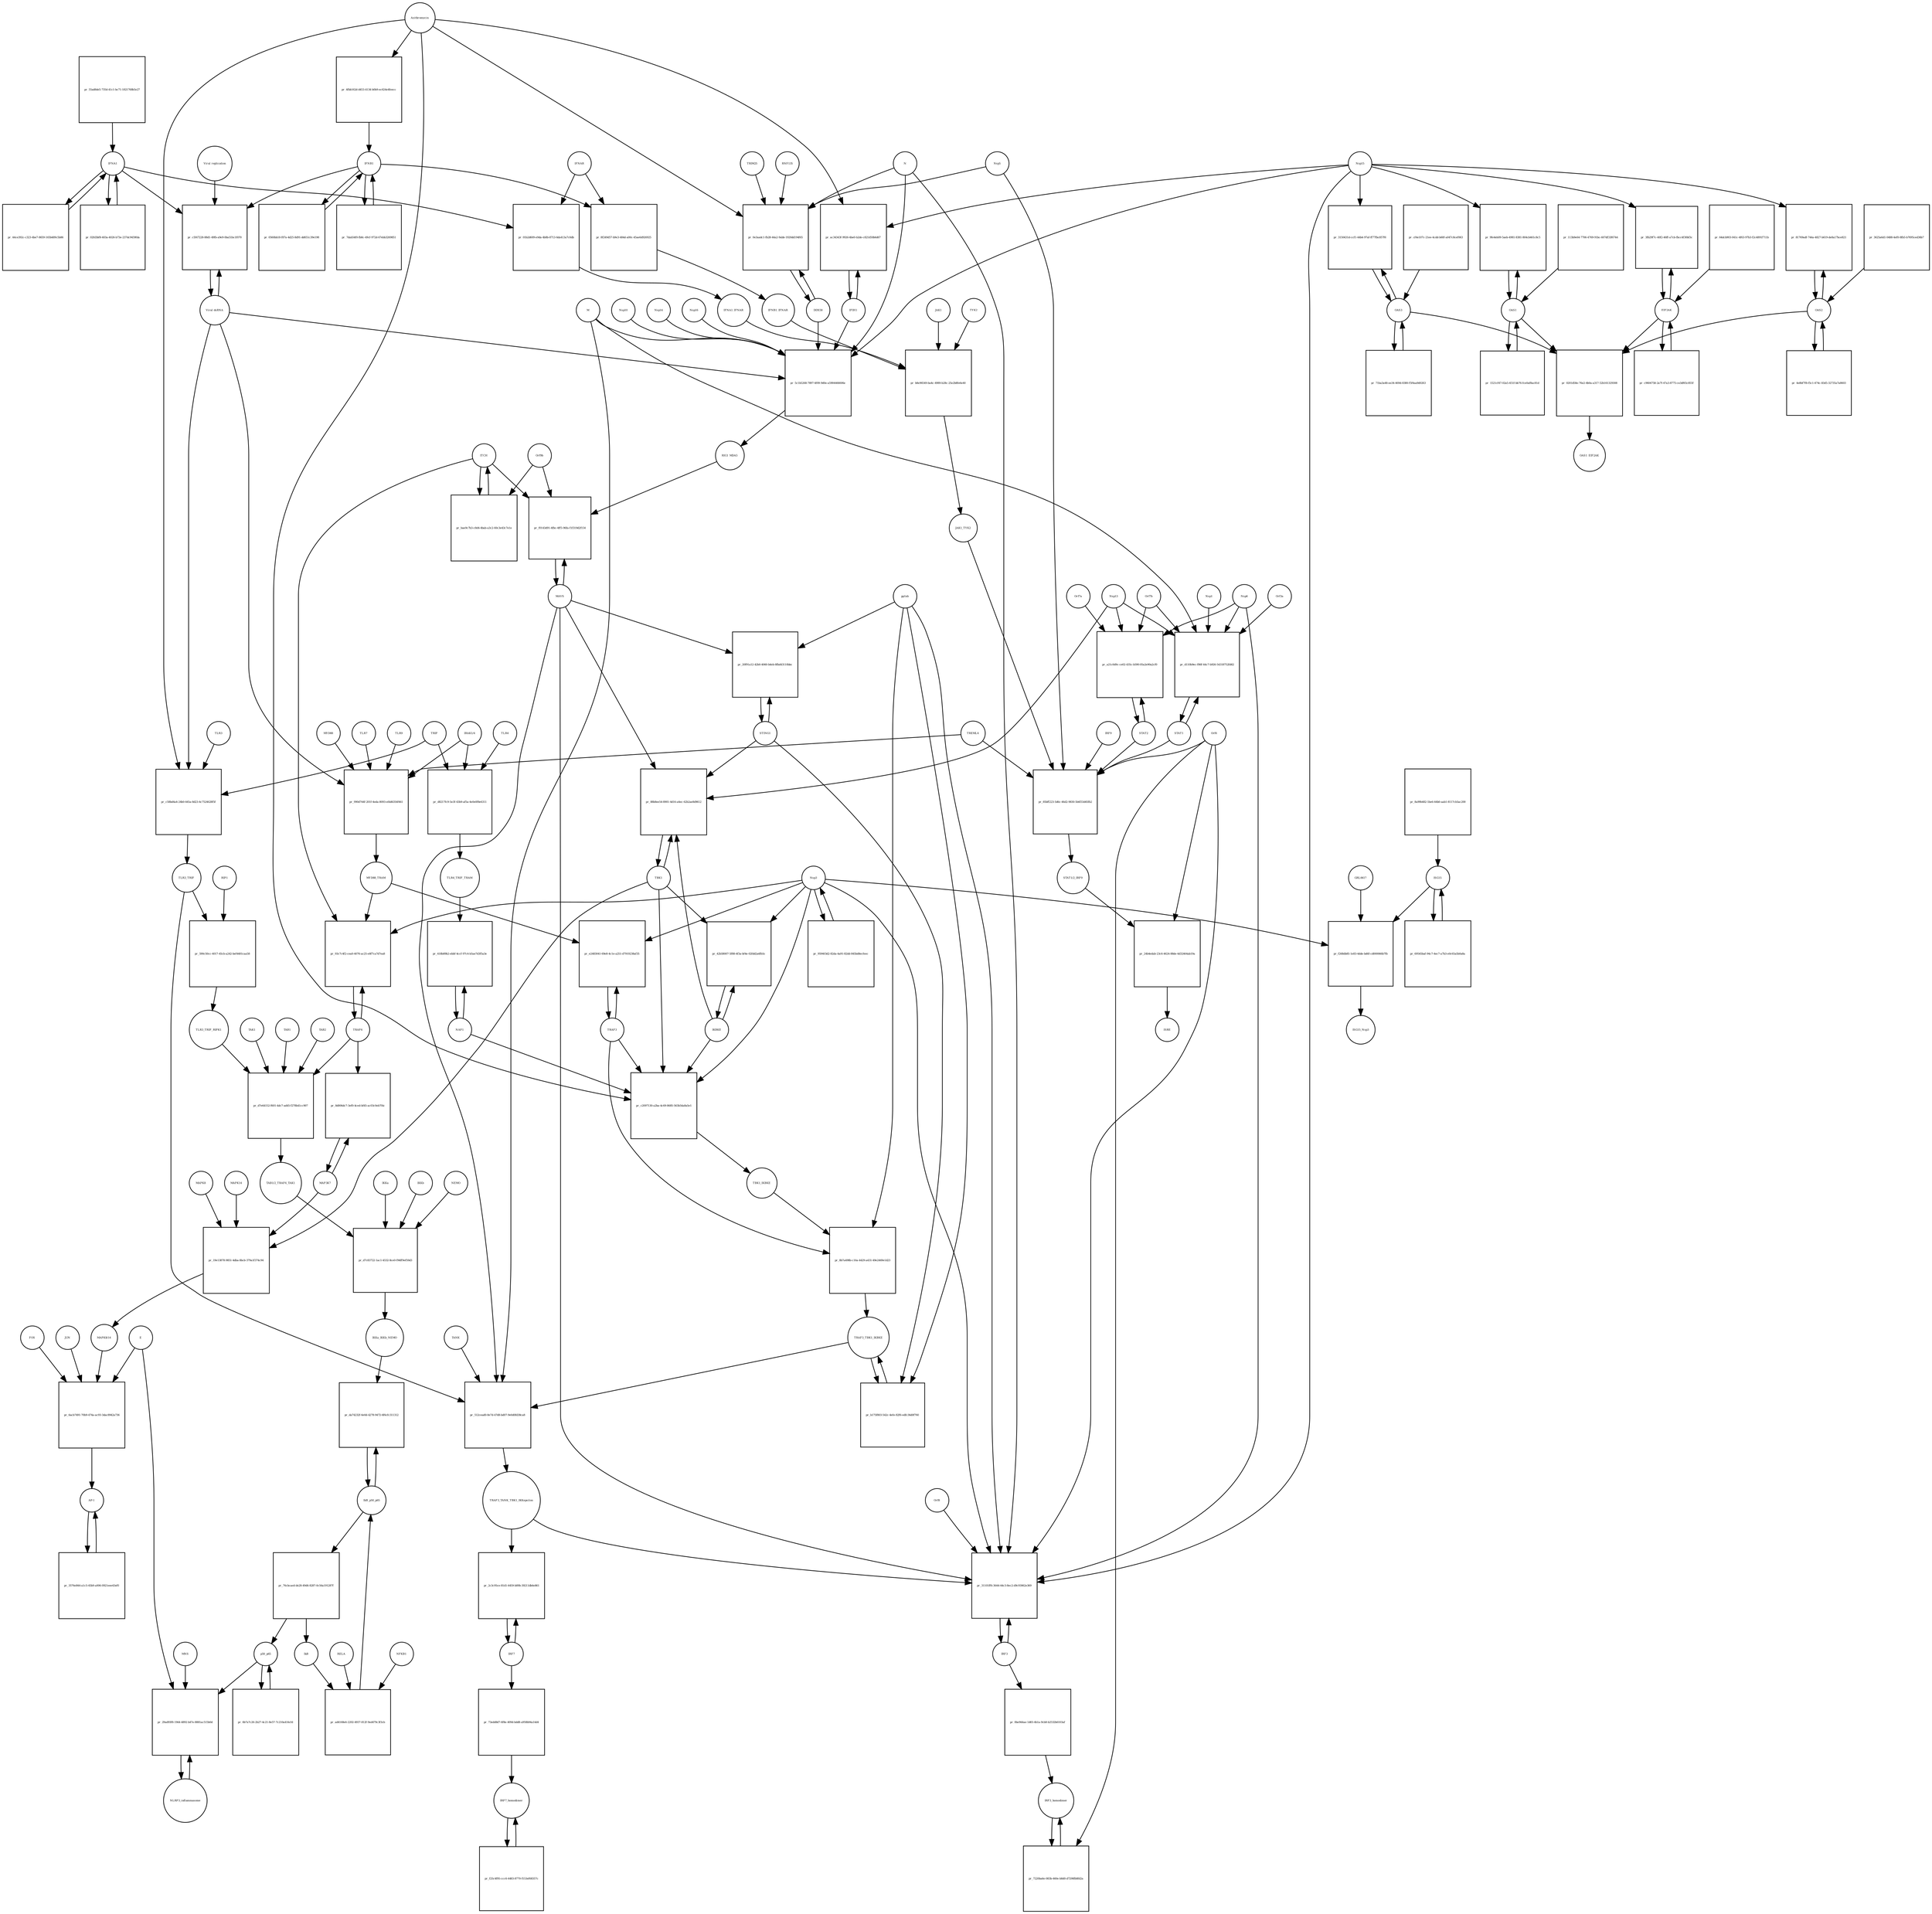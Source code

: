 strict digraph  {
IFNA1 [annotation="urn_miriam_pubmed_31226023|urn_miriam_wikipathways_WP4868", bipartite=0, cls=macromolecule, fontsize=4, label=IFNA1, shape=circle];
"pr_44ce392c-c323-4be7-8659-165b489c5b86" [annotation="", bipartite=1, cls=process, fontsize=4, label="pr_44ce392c-c323-4be7-8659-165b489c5b86", shape=square];
IFNB1 [annotation="urn_miriam_pubmed_31226023|urn_miriam_wikipathways_WP4868", bipartite=0, cls=macromolecule, fontsize=4, label=IFNB1, shape=circle];
"pr_0560bb18-f87a-4d25-8d91-dd651c39e198" [annotation="", bipartite=1, cls=process, fontsize=4, label="pr_0560bb18-f87a-4d25-8d91-dd651c39e198", shape=square];
"AP-1" [annotation="urn_miriam_pubmed_31226023|urn_miriam_wikipathways_WP4868", bipartite=0, cls=complex, fontsize=4, label="AP-1", shape=circle];
"pr_3576e844-a1c5-45b9-a006-0921eee43ef0" [annotation="", bipartite=1, cls=process, fontsize=4, label="pr_3576e844-a1c5-45b9-a006-0921eee43ef0", shape=square];
p50_p65 [annotation="", bipartite=0, cls=complex, fontsize=4, label=p50_p65, shape=circle];
"pr_6b7a7c26-2b27-4c21-8e57-7c210a416cfd" [annotation="", bipartite=1, cls=process, fontsize=4, label="pr_6b7a7c26-2b27-4c21-8e57-7c210a416cfd", shape=square];
"pr_7dab54f0-fb8c-49cf-972d-67ebb3269851" [annotation="", bipartite=1, cls=process, fontsize=4, label="pr_7dab54f0-fb8c-49cf-972d-67ebb3269851", shape=square];
"pr_02fd3bf8-403a-4026-b73e-237dc9459fda" [annotation="", bipartite=1, cls=process, fontsize=4, label="pr_02fd3bf8-403a-4026-b73e-237dc9459fda", shape=square];
OAS1 [annotation="", bipartite=0, cls=macromolecule, fontsize=4, label=OAS1, shape=circle];
"pr_1521cf47-02a5-451f-bb76-fce0af8ac81d" [annotation="", bipartite=1, cls=process, fontsize=4, label="pr_1521cf47-02a5-451f-bb76-fce0af8ac81d", shape=square];
EIF2AK [annotation="", bipartite=0, cls=macromolecule, fontsize=4, label=EIF2AK, shape=circle];
"pr_c9604758-2a7f-47a3-8775-ce3df65c855f" [annotation="", bipartite=1, cls=process, fontsize=4, label="pr_c9604758-2a7f-47a3-8775-ce3df65c855f", shape=square];
OAS2 [annotation="", bipartite=0, cls=macromolecule, fontsize=4, label=OAS2, shape=circle];
"pr_4e8bf7f8-f5c1-474c-83d5-32735a7a8603" [annotation="", bipartite=1, cls=process, fontsize=4, label="pr_4e8bf7f8-f5c1-474c-83d5-32735a7a8603", shape=square];
OAS3 [annotation="", bipartite=0, cls=macromolecule, fontsize=4, label=OAS3, shape=circle];
"pr_71ba3a48-ee34-469d-8380-f5f4aa9d0263" [annotation="", bipartite=1, cls=process, fontsize=4, label="pr_71ba3a48-ee34-469d-8380-f5f4aa9d0263", shape=square];
"pr_4fbb162d-d453-4134-b0b9-ec624e4feecc" [annotation="", bipartite=1, cls=process, fontsize=4, label="pr_4fbb162d-d453-4134-b0b9-ec624e4feecc", shape=square];
Azithromycin [annotation="urn_miriam_obo.chebi_CHEBI%3A2955", bipartite=0, cls="simple chemical", fontsize=4, label=Azithromycin, shape=circle];
"pr_55ad8de5-735d-41c1-bc71-1821768b5e27" [annotation="", bipartite=1, cls=process, fontsize=4, label="pr_55ad8de5-735d-41c1-bc71-1821768b5e27", shape=square];
"pr_113b9e64-7706-4769-91bc-607df33f6744" [annotation="", bipartite=1, cls=process, fontsize=4, label="pr_113b9e64-7706-4769-91bc-607df33f6744", shape=square];
"pr_64dcb903-041c-4f63-97b3-f2c4891f711b" [annotation="", bipartite=1, cls=process, fontsize=4, label="pr_64dcb903-041c-4f63-97b3-f2c4891f711b", shape=square];
TRAF6 [annotation="urn_miriam_pubmed_31226023|urn_miriam_wikipathways_WP4868", bipartite=0, cls=macromolecule, fontsize=4, label=TRAF6, shape=circle];
"pr_93c7c4f2-cea0-4076-ac25-e8f7ca7d7ea8" [annotation="", bipartite=1, cls=process, fontsize=4, label="pr_93c7c4f2-cea0-4076-ac25-e8f7ca7d7ea8", shape=square];
MYD88_TRAM [annotation=urn_miriam_pubmed_31226023, bipartite=0, cls=complex, fontsize=4, label=MYD88_TRAM, shape=circle];
Nsp3 [annotation="urn_miriam_pubmed_31226023|urn_miriam_wikipathways_WP4868|urn_miriam_ncbiprotein_YP_009725299", bipartite=0, cls=macromolecule, fontsize=4, label=Nsp3, shape=circle];
ITCH [annotation="", bipartite=0, cls=macromolecule, fontsize=4, label=ITCH, shape=circle];
TBK1 [annotation="urn_miriam_pubmed_31226023|urn_miriam_wikipathways_WP4868|urn_miriam_pubmed_24622840", bipartite=0, cls=macromolecule, fontsize=4, label=TBK1, shape=circle];
"pr_88b8ee54-8901-4d16-a4ec-62b2ae8d9612" [annotation="", bipartite=1, cls=process, fontsize=4, label="pr_88b8ee54-8901-4d16-a4ec-62b2ae8d9612", shape=square];
IKBKE [annotation="", bipartite=0, cls=macromolecule, fontsize=4, label=IKBKE, shape=circle];
STING1 [annotation=urn_miriam_pubmed_24622840, bipartite=0, cls=macromolecule, fontsize=4, label=STING1, shape=circle];
MAVS [annotation="", bipartite=0, cls=macromolecule, fontsize=4, label=MAVS, shape=circle];
Nsp13 [annotation="urn_miriam_uniprot_P0DTD1|urn_miriam_wikipathways_WP4868|urn_miriam_ncbiprotein_YP_009725308", bipartite=0, cls=macromolecule, fontsize=4, label=Nsp13, shape=circle];
"pr_3625a6d1-0488-4ef0-8fb5-b7695ced36b7" [annotation="", bipartite=1, cls=process, fontsize=4, label="pr_3625a6d1-0488-4ef0-8fb5-b7695ced36b7", shape=square];
"pr_cf4e107c-21ee-4cdd-b60f-a047c8cef063" [annotation="", bipartite=1, cls=process, fontsize=4, label="pr_cf4e107c-21ee-4cdd-b60f-a047c8cef063", shape=square];
TRAF3 [annotation=urn_miriam_pubmed_31226023, bipartite=0, cls=macromolecule, fontsize=4, label=TRAF3, shape=circle];
"pr_e2483041-69e8-4c1e-a251-d7919238af35" [annotation="", bipartite=1, cls=process, fontsize=4, label="pr_e2483041-69e8-4c1e-a251-d7919238af35", shape=square];
MAP3K7 [annotation="", bipartite=0, cls=macromolecule, fontsize=4, label=MAP3K7, shape=circle];
"pr_8d006dc7-3ef0-4ced-bf45-ac03c0eb7f4c" [annotation="", bipartite=1, cls=process, fontsize=4, label="pr_8d006dc7-3ef0-4ced-bf45-ac03c0eb7f4c", shape=square];
"pr_42b58007-5f88-4f3a-bf4e-02fdd2a6fb5c" [annotation="", bipartite=1, cls=process, fontsize=4, label="pr_42b58007-5f88-4f3a-bf4e-02fdd2a6fb5c", shape=square];
IRF3 [annotation="", bipartite=0, cls=macromolecule, fontsize=4, label=IRF3, shape=circle];
"pr_31101ff6-3644-44c3-8ec2-d9c93062e369" [annotation="", bipartite=1, cls=process, fontsize=4, label="pr_31101ff6-3644-44c3-8ec2-d9c93062e369", shape=square];
N [annotation="urn_miriam_pubmed_31226023|urn_miriam_ncbiprotein_BCD58761|urn_miriam_ncbiprotein_YP_009724397.2", bipartite=0, cls=macromolecule, fontsize=4, label=N, shape=circle];
Orf8 [annotation="urn_miriam_ncbiprotein_YP_009724396.1", bipartite=0, cls=complex, fontsize=4, label=Orf8, shape=circle];
Orf6 [annotation="urn_miriam_pubmed_31226023|urn_miriam_ncbiprotein_YP_009724394.1", bipartite=0, cls=macromolecule, fontsize=4, label=Orf6, shape=circle];
pp1ab [annotation="urn_miriam_ncbiprotein_YP_009724389|urn_miriam_pubmed_24622840", bipartite=0, cls=macromolecule, fontsize=4, label=pp1ab, shape=circle];
TRAF3_TANK_TBK1_IKKepsilon [annotation="", bipartite=0, cls=complex, fontsize=4, label=TRAF3_TANK_TBK1_IKKepsilon, shape=circle];
Nsp6 [annotation="urn_miriam_ncbiprotein_YP_009742613.1|urn_miriam_pubmed_32979938|urn_miriam_taxonomy_2697049", bipartite=0, cls=macromolecule, fontsize=4, label=Nsp6, shape=circle];
Nsp15 [annotation="urn_miriam_pubmed_31226023|urn_miriam_ncbiprotein_YP_009725310", bipartite=0, cls=macromolecule, fontsize=4, label=Nsp15, shape=circle];
"pr_f0143d91-4fbc-4ff5-96fa-f1f319d2f154" [annotation="", bipartite=1, cls=process, fontsize=4, label="pr_f0143d91-4fbc-4ff5-96fa-f1f319d2f154", shape=square];
RIG1_MDA5 [annotation="urn_miriam_pubmed_31226023|urn_miriam_pubmed_19052324", bipartite=0, cls=complex, fontsize=4, label=RIG1_MDA5, shape=circle];
Orf9b [annotation="urn_miriam_pubmed_31226023|urn_miriam_ncbiprotein_ABI96969|urn_miriam_uniprot_P0DTD2", bipartite=0, cls=macromolecule, fontsize=4, label=Orf9b, shape=circle];
"pr_3150431d-ccf1-44b4-97af-ff77fbc857f6" [annotation="", bipartite=1, cls=process, fontsize=4, label="pr_3150431d-ccf1-44b4-97af-ff77fbc857f6", shape=square];
"pr_81769adf-744a-4827-b619-de8a17bce821" [annotation="", bipartite=1, cls=process, fontsize=4, label="pr_81769adf-744a-4827-b619-de8a17bce821", shape=square];
"pr_9fe4eb09-5aeb-4981-8381-804cb461c8c5" [annotation="", bipartite=1, cls=process, fontsize=4, label="pr_9fe4eb09-5aeb-4981-8381-804cb461c8c5", shape=square];
"pr_3fb29f7c-40f2-46ff-a7cb-fbcc4f30bf3c" [annotation="", bipartite=1, cls=process, fontsize=4, label="pr_3fb29f7c-40f2-46ff-a7cb-fbcc4f30bf3c", shape=square];
"Viral dsRNA" [annotation="urn_miriam_pubmed_31226023|urn_miriam_pubmed_19052324|urn_miriam_taxonomy_694009", bipartite=0, cls="nucleic acid feature", fontsize=4, label="Viral dsRNA", shape=circle];
"pr_c5f47228-88d1-49fb-a9e9-0ba51bc1f070" [annotation="", bipartite=1, cls=process, fontsize=4, label="pr_c5f47228-88d1-49fb-a9e9-0ba51bc1f070", shape=square];
"Viral replication" [annotation="urn_miriam_pubmed_31226023|urn_miriam_pubmed_19052324|urn_miriam_mesh_D014779", bipartite=0, cls=phenotype, fontsize=4, label="Viral replication", shape=circle];
"pr_959403d2-82da-4a91-82dd-845bd8ecfeec" [annotation="", bipartite=1, cls=process, fontsize=4, label="pr_959403d2-82da-4a91-82dd-845bd8ecfeec", shape=square];
"pr_20f91a12-42b0-4060-b4eb-8fbd43110bbc" [annotation="", bipartite=1, cls=process, fontsize=4, label="pr_20f91a12-42b0-4060-b4eb-8fbd43110bbc", shape=square];
TRAF3_TBK1_IKBKE [annotation=urn_miriam_pubmed_24622840, bipartite=0, cls=complex, fontsize=4, label=TRAF3_TBK1_IKBKE, shape=circle];
"pr_b175f803-542c-4efe-82f6-edfc36d0f760" [annotation="", bipartite=1, cls=process, fontsize=4, label="pr_b175f803-542c-4efe-82f6-edfc36d0f760", shape=square];
IFIH1 [annotation="", bipartite=0, cls=macromolecule, fontsize=4, label=IFIH1, shape=circle];
"pr_ac34343f-9926-4be0-b2de-c821d50b6d67" [annotation="", bipartite=1, cls=process, fontsize=4, label="pr_ac34343f-9926-4be0-b2de-c821d50b6d67", shape=square];
DDX58 [annotation="urn_miriam_pubmed_31226023|urn_miriam_pubmed_19052324", bipartite=0, cls=macromolecule, fontsize=4, label=DDX58, shape=circle];
"pr_0e3aadc1-fb28-44a2-9abb-1920dd194f65" [annotation="", bipartite=1, cls=process, fontsize=4, label="pr_0e3aadc1-fb28-44a2-9abb-1920dd194f65", shape=square];
TRIM25 [annotation="", bipartite=0, cls=macromolecule, fontsize=4, label=TRIM25, shape=circle];
RNF135 [annotation="", bipartite=0, cls=macromolecule, fontsize=4, label=RNF135, shape=circle];
Nsp5 [annotation=urn_miriam_ncbiprotein_YP_009725301, bipartite=0, cls=macromolecule, fontsize=4, label=Nsp5, shape=circle];
"pr_bae9c7b3-c8d4-4bab-a3c2-60c3e43c7e1e" [annotation="", bipartite=1, cls=process, fontsize=4, label="pr_bae9c7b3-c8d4-4bab-a3c2-60c3e43c7e1e", shape=square];
"pr_512cead0-8e7d-47d8-bd07-9e0d0fd38ca8" [annotation="", bipartite=1, cls=process, fontsize=4, label="pr_512cead0-8e7d-47d8-bd07-9e0d0fd38ca8", shape=square];
TLR3_TRIF [annotation="", bipartite=0, cls=complex, fontsize=4, label=TLR3_TRIF, shape=circle];
M [annotation="urn_miriam_pubmed_31226023|urn_miriam_ncbiprotein_YP_009724393.1", bipartite=0, cls=macromolecule, fontsize=4, label=M, shape=circle];
TANK [annotation="", bipartite=0, cls=macromolecule, fontsize=4, label=TANK, shape=circle];
IRF7 [annotation="", bipartite=0, cls=macromolecule, fontsize=4, label=IRF7, shape=circle];
"pr_2c3c95ce-81d1-4459-b89b-39211db6e861" [annotation="", bipartite=1, cls=process, fontsize=4, label="pr_2c3c95ce-81d1-4459-b89b-39211db6e861", shape=square];
NLRP3_inflammasome [annotation="", bipartite=0, cls=complex, fontsize=4, label=NLRP3_inflammasome, shape=circle];
"pr_29ad93f8-1944-4892-b47e-8881ac515b0d" [annotation="", bipartite=1, cls=process, fontsize=4, label="pr_29ad93f8-1944-4892-b47e-8881ac515b0d", shape=square];
E [annotation="urn_miriam_pubmed_31226023|urn_miriam_ncbiprotein_BCD58755", bipartite=0, cls=macromolecule, fontsize=4, label=E, shape=circle];
MNS [annotation="", bipartite=0, cls="simple chemical", fontsize=4, label=MNS, shape=circle];
STAT1 [annotation="", bipartite=0, cls=macromolecule, fontsize=4, label=STAT1, shape=circle];
"pr_85bff223-5d6c-46d2-9830-5b6f33d45fb2" [annotation="", bipartite=1, cls=process, fontsize=4, label="pr_85bff223-5d6c-46d2-9830-5b6f33d45fb2", shape=square];
"STAT1/2_IRF9" [annotation="urn_miriam_pubmed_31226023|urn_miriam_wikipathways_WP4868", bipartite=0, cls=complex, fontsize=4, label="STAT1/2_IRF9", shape=circle];
TREML4 [annotation=urn_miriam_wikipathways_WP4868, bipartite=0, cls=macromolecule, fontsize=4, label=TREML4, shape=circle];
JAK1_TYK2 [annotation="urn_miriam_pubmed_31226023|urn_miriam_wikipathways_WP4868", bipartite=0, cls=complex, fontsize=4, label=JAK1_TYK2, shape=circle];
IRF9 [annotation="urn_miriam_pubmed_31226023|urn_miriam_wikipathways_WP4868", bipartite=0, cls=macromolecule, fontsize=4, label=IRF9, shape=circle];
STAT2 [annotation="", bipartite=0, cls=macromolecule, fontsize=4, label=STAT2, shape=circle];
"pr_0201d58e-76e2-4b0a-a317-52b161329308" [annotation="", bipartite=1, cls=process, fontsize=4, label="pr_0201d58e-76e2-4b0a-a317-52b161329308", shape=square];
OAS1_EIF2AK [annotation="", bipartite=0, cls=complex, fontsize=4, label=OAS1_EIF2AK, shape=circle];
JAK1 [annotation="urn_miriam_pubmed_31226023|urn_miriam_wikipathways_WP4868", bipartite=0, cls=macromolecule, fontsize=4, label=JAK1, shape=circle];
"pr_b8e96549-ba4c-4989-b28c-25e2b8fe6e40" [annotation="", bipartite=1, cls=process, fontsize=4, label="pr_b8e96549-ba4c-4989-b28c-25e2b8fe6e40", shape=square];
IFNA1_IFNAR [annotation="urn_miriam_pubmed_31226023|urn_miriam_wikipathways_WP4868", bipartite=0, cls=complex, fontsize=4, label=IFNA1_IFNAR, shape=circle];
IFNB1_IFNAR [annotation="urn_miriam_pubmed_31226023|urn_miriam_wikipathways_WP4868", bipartite=0, cls=complex, fontsize=4, label=IFNB1_IFNAR, shape=circle];
TYK2 [annotation="urn_miriam_pubmed_31226023|urn_miriam_wikipathways_WP4868", bipartite=0, cls=macromolecule, fontsize=4, label=TYK2, shape=circle];
MYD88 [annotation="urn_miriam_pubmed_31226023|urn_miriam_wikipathways_WP4868", bipartite=0, cls=macromolecule, fontsize=4, label=MYD88, shape=circle];
"pr_990d744f-201f-4eda-8093-efdd6356f461" [annotation="", bipartite=1, cls=process, fontsize=4, label="pr_990d744f-201f-4eda-8093-efdd6356f461", shape=square];
TLR7 [annotation=urn_miriam_pubmed_31226023, bipartite=0, cls=macromolecule, fontsize=4, label=TLR7, shape=circle];
TLR9 [annotation="", bipartite=0, cls=macromolecule, fontsize=4, label=TLR9, shape=circle];
"IRAK1/4" [annotation="", bipartite=0, cls=macromolecule, fontsize=4, label="IRAK1/4", shape=circle];
IFNAR [annotation="urn_miriam_pubmed_31226023|urn_miriam_wikipathways_WP4868", bipartite=0, cls=complex, fontsize=4, label=IFNAR, shape=circle];
"pr_01b2d609-e9da-4b8b-8713-6da413a7c0db" [annotation="", bipartite=1, cls=process, fontsize=4, label="pr_01b2d609-e9da-4b8b-8713-6da413a7c0db", shape=square];
"pr_8f249d57-b9e3-484d-a00c-45ae6d926925" [annotation="", bipartite=1, cls=process, fontsize=4, label="pr_8f249d57-b9e3-484d-a00c-45ae6d926925", shape=square];
MAPK14 [annotation="urn_miriam_pubmed_31226023|urn_miriam_wikipathways_WP4868", bipartite=0, cls=macromolecule, fontsize=4, label=MAPK14, shape=circle];
"pr_19e13878-9851-4dba-8bcb-379a1f374c94" [annotation="", bipartite=1, cls=process, fontsize=4, label="pr_19e13878-9851-4dba-8bcb-379a1f374c94", shape=square];
"MAPK8/14" [annotation="urn_miriam_pubmed_31226023|urn_miriam_wikipathways_WP4868", bipartite=0, cls=complex, fontsize=4, label="MAPK8/14", shape=circle];
MAPK8 [annotation="urn_miriam_pubmed_31226023|urn_miriam_wikipathways_WP4868", bipartite=0, cls=macromolecule, fontsize=4, label=MAPK8, shape=circle];
JUN [annotation="urn_miriam_pubmed_31226023|urn_miriam_wikipathways_WP4868", bipartite=0, cls=macromolecule, fontsize=4, label=JUN, shape=circle];
"pr_6acb7491-70b9-474a-ac93-3dac8942a736" [annotation="", bipartite=1, cls=process, fontsize=4, label="pr_6acb7491-70b9-474a-ac93-3dac8942a736", shape=square];
FOS [annotation="urn_miriam_pubmed_31226023|urn_miriam_wikipathways_WP4868", bipartite=0, cls=macromolecule, fontsize=4, label=FOS, shape=circle];
"pr_c2097130-a2ba-4c69-8685-563b54a8a5e1" [annotation="", bipartite=1, cls=process, fontsize=4, label="pr_c2097130-a2ba-4c69-8685-563b54a8a5e1", shape=square];
TBK1_IKBKE [annotation="urn_miriam_pubmed_31226023|urn_miriam_wikipathways_WP4868|urn_miriam_pubmed_24622840", bipartite=0, cls=complex, fontsize=4, label=TBK1_IKBKE, shape=circle];
NAP1 [annotation="", bipartite=0, cls=macromolecule, fontsize=4, label=NAP1, shape=circle];
"pr_5c1b5268-7897-4f09-9d0e-a5904466606e" [annotation="", bipartite=1, cls=process, fontsize=4, label="pr_5c1b5268-7897-4f09-9d0e-a5904466606e", shape=square];
Nsp10 [annotation=urn_miriam_ncbiprotein_YP_009725306, bipartite=0, cls=macromolecule, fontsize=4, label=Nsp10, shape=circle];
Nsp14 [annotation=urn_miriam_ncbiprotein_YP_009725309, bipartite=0, cls=macromolecule, fontsize=4, label=Nsp14, shape=circle];
Nsp16 [annotation=urn_miriam_ncbiprotein_YP_009725309, bipartite=0, cls=macromolecule, fontsize=4, label=Nsp16, shape=circle];
"pr_8b7a498b-c16a-4429-a431-49e2469e1d23" [annotation="", bipartite=1, cls=process, fontsize=4, label="pr_8b7a498b-c16a-4429-a431-49e2469e1d23", shape=square];
TLR3 [annotation="", bipartite=0, cls=macromolecule, fontsize=4, label=TLR3, shape=circle];
"pr_c58bd4a4-24b0-445a-8d23-4c7524628f5f" [annotation="", bipartite=1, cls=process, fontsize=4, label="pr_c58bd4a4-24b0-445a-8d23-4c7524628f5f", shape=square];
TRIF [annotation="", bipartite=0, cls=macromolecule, fontsize=4, label=TRIF, shape=circle];
"pr_590c50cc-4017-45cb-a242-bef4481caa58" [annotation="", bipartite=1, cls=process, fontsize=4, label="pr_590c50cc-4017-45cb-a242-bef4481caa58", shape=square];
RIP1 [annotation="", bipartite=0, cls=macromolecule, fontsize=4, label=RIP1, shape=circle];
TLR3_TRIF_RIPK1 [annotation="", bipartite=0, cls=complex, fontsize=4, label=TLR3_TRIF_RIPK1, shape=circle];
TAB1 [annotation="", bipartite=0, cls=macromolecule, fontsize=4, label=TAB1, shape=circle];
"pr_d7e64152-f601-4dc7-ad45-f278b41cc907" [annotation="", bipartite=1, cls=process, fontsize=4, label="pr_d7e64152-f601-4dc7-ad45-f278b41cc907", shape=square];
TAB2 [annotation="", bipartite=0, cls=macromolecule, fontsize=4, label=TAB2, shape=circle];
"TAB1/2_TRAF6_TAK1" [annotation="", bipartite=0, cls=complex, fontsize=4, label="TAB1/2_TRAF6_TAK1", shape=circle];
TAK1 [annotation="", bipartite=0, cls=macromolecule, fontsize=4, label=TAK1, shape=circle];
NEMO [annotation="", bipartite=0, cls=macromolecule, fontsize=4, label=NEMO, shape=circle];
"pr_d7c83722-1ac1-4532-8ce0-f94ff9ef59d3" [annotation="", bipartite=1, cls=process, fontsize=4, label="pr_d7c83722-1ac1-4532-8ce0-f94ff9ef59d3", shape=square];
IKKa [annotation="", bipartite=0, cls=macromolecule, fontsize=4, label=IKKa, shape=circle];
IKKa_IKKb_NEMO [annotation="", bipartite=0, cls=complex, fontsize=4, label=IKKa_IKKb_NEMO, shape=circle];
IKKb [annotation="", bipartite=0, cls=macromolecule, fontsize=4, label=IKKb, shape=circle];
RELA [annotation="", bipartite=0, cls=macromolecule, fontsize=4, label=RELA, shape=circle];
"pr_ad4168e6-2202-4937-812f-9ed479c3f3cb" [annotation="", bipartite=1, cls=process, fontsize=4, label="pr_ad4168e6-2202-4937-812f-9ed479c3f3cb", shape=square];
NFKB1 [annotation="", bipartite=0, cls=macromolecule, fontsize=4, label=NFKB1, shape=circle];
IkB_p50_p65 [annotation="", bipartite=0, cls=complex, fontsize=4, label=IkB_p50_p65, shape=circle];
IkB [annotation="", bipartite=0, cls=macromolecule, fontsize=4, label=IkB, shape=circle];
"pr_da74232f-6e0d-4278-9472-6f6cfc311312" [annotation="", bipartite=1, cls=process, fontsize=4, label="pr_da74232f-6e0d-4278-9472-6f6cfc311312", shape=square];
"pr_76cbcaed-de28-49d6-8287-0c56a191287f" [annotation="", bipartite=1, cls=process, fontsize=4, label="pr_76cbcaed-de28-49d6-8287-0c56a191287f", shape=square];
"pr_73edd8d7-6f8e-409d-bdd8-a958b94a14d4" [annotation="", bipartite=1, cls=process, fontsize=4, label="pr_73edd8d7-6f8e-409d-bdd8-a958b94a14d4", shape=square];
IRF7_homodimer [annotation="", bipartite=0, cls=complex, fontsize=4, label=IRF7_homodimer, shape=circle];
"pr_f25c4f95-ccc6-4483-8770-f153ef68357c" [annotation="", bipartite=1, cls=process, fontsize=4, label="pr_f25c4f95-ccc6-4483-8770-f153ef68357c", shape=square];
"pr_0be944ae-1d65-4b1a-9cb8-b2532b6103af" [annotation="", bipartite=1, cls=process, fontsize=4, label="pr_0be944ae-1d65-4b1a-9cb8-b2532b6103af", shape=square];
IRF3_homodimer [annotation="", bipartite=0, cls=complex, fontsize=4, label=IRF3_homodimer, shape=circle];
"pr_7220ba6e-083b-460e-b8d0-d7298fb8fd2a" [annotation="", bipartite=1, cls=process, fontsize=4, label="pr_7220ba6e-083b-460e-b8d0-d7298fb8fd2a", shape=square];
TLR4 [annotation="", bipartite=0, cls=macromolecule, fontsize=4, label=TLR4, shape=circle];
"pr_d8217fc9-5e3f-43b9-af5a-4e0e0f8e6311" [annotation="", bipartite=1, cls=process, fontsize=4, label="pr_d8217fc9-5e3f-43b9-af5a-4e0e0f8e6311", shape=square];
TLR4_TRIF_TRAM [annotation="", bipartite=0, cls=complex, fontsize=4, label=TLR4_TRIF_TRAM, shape=circle];
"pr_418b89b2-ebbf-4ccf-97c4-b5ae7d3f5a3e" [annotation="", bipartite=1, cls=process, fontsize=4, label="pr_418b89b2-ebbf-4ccf-97c4-b5ae7d3f5a3e", shape=square];
"pr_8a99b482-1be6-44b0-aab1-8117cb5ac200" [annotation="", bipartite=1, cls=process, fontsize=4, label="pr_8a99b482-1be6-44b0-aab1-8117cb5ac200", shape=square];
ISG15 [annotation="", bipartite=0, cls=macromolecule, fontsize=4, label=ISG15, shape=circle];
"pr_69545baf-94c7-4ec7-a7b3-e0c65a5b0a8a" [annotation="", bipartite=1, cls=process, fontsize=4, label="pr_69545baf-94c7-4ec7-a7b3-e0c65a5b0a8a", shape=square];
"pr_f268db85-1e83-4dde-bd6f-cd000066b7fb" [annotation="", bipartite=1, cls=process, fontsize=4, label="pr_f268db85-1e83-4dde-bd6f-cd000066b7fb", shape=square];
ISG15_Nsp3 [annotation="", bipartite=0, cls=complex, fontsize=4, label=ISG15_Nsp3, shape=circle];
GRL0617 [annotation=urn_miriam_wikipathways_WP4868, bipartite=0, cls="simple chemical", fontsize=4, label=GRL0617, shape=circle];
"pr_d110b9ec-f86f-44c7-b926-54318752fd62" [annotation="", bipartite=1, cls=process, fontsize=4, label="pr_d110b9ec-f86f-44c7-b926-54318752fd62", shape=square];
Nsp1 [annotation="urn_miriam_pubmed_31226023|urn_miriam_ncbiprotein_YP_009725297", bipartite=0, cls=macromolecule, fontsize=4, label=Nsp1, shape=circle];
Orf7b [annotation="urn_miriam_ncbiprotein_YP_009725318.1", bipartite=0, cls=macromolecule, fontsize=4, label=Orf7b, shape=circle];
Orf3a [annotation="urn_miriam_ncbiprotein_YP_009724391.1|urn_miriam_pubmed_32979938", bipartite=0, cls=macromolecule, fontsize=4, label=Orf3a, shape=circle];
"pr_a21c0d9c-ce02-435c-b590-05a2e90a2cf0" [annotation="", bipartite=1, cls=process, fontsize=4, label="pr_a21c0d9c-ce02-435c-b590-05a2e90a2cf0", shape=square];
Orf7a [annotation="urn_miriam_ncbiprotein_YP_009724395.1", bipartite=0, cls=macromolecule, fontsize=4, label=Orf7a, shape=circle];
"pr_24b4edab-23c6-4624-88de-4d32464ab19a" [annotation="", bipartite=1, cls=process, fontsize=4, label="pr_24b4edab-23c6-4624-88de-4d32464ab19a", shape=square];
ISRE [annotation="urn_miriam_pubmed_31226023|urn_miriam_wikipathways_WP4868", bipartite=0, cls=complex, fontsize=4, label=ISRE, shape=circle];
IFNA1 -> "pr_44ce392c-c323-4be7-8659-165b489c5b86"  [annotation="", interaction_type=consumption];
IFNA1 -> "pr_02fd3bf8-403a-4026-b73e-237dc9459fda"  [annotation="", interaction_type=consumption];
IFNA1 -> "pr_c5f47228-88d1-49fb-a9e9-0ba51bc1f070"  [annotation="urn_miriam_pubmed_31226023|urn_miriam_taxonomy_2697049|urn_miriam_pubmed_32665127", interaction_type=inhibition];
IFNA1 -> "pr_01b2d609-e9da-4b8b-8713-6da413a7c0db"  [annotation="", interaction_type=consumption];
"pr_44ce392c-c323-4be7-8659-165b489c5b86" -> IFNA1  [annotation="", interaction_type=production];
IFNB1 -> "pr_0560bb18-f87a-4d25-8d91-dd651c39e198"  [annotation="", interaction_type=consumption];
IFNB1 -> "pr_7dab54f0-fb8c-49cf-972d-67ebb3269851"  [annotation="", interaction_type=consumption];
IFNB1 -> "pr_c5f47228-88d1-49fb-a9e9-0ba51bc1f070"  [annotation="urn_miriam_pubmed_31226023|urn_miriam_taxonomy_2697049|urn_miriam_pubmed_32665127", interaction_type=inhibition];
IFNB1 -> "pr_8f249d57-b9e3-484d-a00c-45ae6d926925"  [annotation="", interaction_type=consumption];
"pr_0560bb18-f87a-4d25-8d91-dd651c39e198" -> IFNB1  [annotation="", interaction_type=production];
"AP-1" -> "pr_3576e844-a1c5-45b9-a006-0921eee43ef0"  [annotation="", interaction_type=consumption];
"pr_3576e844-a1c5-45b9-a006-0921eee43ef0" -> "AP-1"  [annotation="", interaction_type=production];
p50_p65 -> "pr_6b7a7c26-2b27-4c21-8e57-7c210a416cfd"  [annotation="", interaction_type=consumption];
p50_p65 -> "pr_29ad93f8-1944-4892-b47e-8881ac515b0d"  [annotation="urn_miriam_pubmed_32133002|urn_miriam_taxonomy_694009|urn_miriam_pubmed_28531279|urn_miriam_pubmed_24265316", interaction_type=catalysis];
"pr_6b7a7c26-2b27-4c21-8e57-7c210a416cfd" -> p50_p65  [annotation="", interaction_type=production];
"pr_7dab54f0-fb8c-49cf-972d-67ebb3269851" -> IFNB1  [annotation="", interaction_type=production];
"pr_02fd3bf8-403a-4026-b73e-237dc9459fda" -> IFNA1  [annotation="", interaction_type=production];
OAS1 -> "pr_1521cf47-02a5-451f-bb76-fce0af8ac81d"  [annotation="", interaction_type=consumption];
OAS1 -> "pr_9fe4eb09-5aeb-4981-8381-804cb461c8c5"  [annotation="", interaction_type=consumption];
OAS1 -> "pr_0201d58e-76e2-4b0a-a317-52b161329308"  [annotation="", interaction_type=consumption];
"pr_1521cf47-02a5-451f-bb76-fce0af8ac81d" -> OAS1  [annotation="", interaction_type=production];
EIF2AK -> "pr_c9604758-2a7f-47a3-8775-ce3df65c855f"  [annotation="", interaction_type=consumption];
EIF2AK -> "pr_3fb29f7c-40f2-46ff-a7cb-fbcc4f30bf3c"  [annotation="", interaction_type=consumption];
EIF2AK -> "pr_0201d58e-76e2-4b0a-a317-52b161329308"  [annotation="", interaction_type=consumption];
"pr_c9604758-2a7f-47a3-8775-ce3df65c855f" -> EIF2AK  [annotation="", interaction_type=production];
OAS2 -> "pr_4e8bf7f8-f5c1-474c-83d5-32735a7a8603"  [annotation="", interaction_type=consumption];
OAS2 -> "pr_81769adf-744a-4827-b619-de8a17bce821"  [annotation="", interaction_type=consumption];
OAS2 -> "pr_0201d58e-76e2-4b0a-a317-52b161329308"  [annotation="", interaction_type=consumption];
"pr_4e8bf7f8-f5c1-474c-83d5-32735a7a8603" -> OAS2  [annotation="", interaction_type=production];
OAS3 -> "pr_71ba3a48-ee34-469d-8380-f5f4aa9d0263"  [annotation="", interaction_type=consumption];
OAS3 -> "pr_3150431d-ccf1-44b4-97af-ff77fbc857f6"  [annotation="", interaction_type=consumption];
OAS3 -> "pr_0201d58e-76e2-4b0a-a317-52b161329308"  [annotation="", interaction_type=consumption];
"pr_71ba3a48-ee34-469d-8380-f5f4aa9d0263" -> OAS3  [annotation="", interaction_type=production];
"pr_4fbb162d-d453-4134-b0b9-ec624e4feecc" -> IFNB1  [annotation="", interaction_type=production];
Azithromycin -> "pr_4fbb162d-d453-4134-b0b9-ec624e4feecc"  [annotation="urn_miriam_pubmed_31226023|urn_miriam_pubmed_33348292|urn_miriam_taxonomy_2697049", interaction_type=catalysis];
Azithromycin -> "pr_ac34343f-9926-4be0-b2de-c821d50b6d67"  [annotation="urn_miriam_pubmed_28158275|urn_miriam_taxonomy_694009|urn_miriam_pubmed_33348292|urn_miriam_taxonomy_2697049", interaction_type=catalysis];
Azithromycin -> "pr_0e3aadc1-fb28-44a2-9abb-1920dd194f65"  [annotation="urn_miriam_pubmed_25581309|urn_miriam_pubmed_28148787|urn_miriam_taxonomy_694009|urn_miriam_pubmed_33024073|urn_miriam_taxonomy_2697049|urn_miriam_pubmed_33348292", interaction_type=catalysis];
Azithromycin -> "pr_c2097130-a2ba-4c69-8685-563b54a8a5e1"  [annotation="urn_miriam_pubmed_31226023|urn_miriam_taxonomy_694009|urn_miriam_pubmed_19380580|urn_miriam_pubmed_33348292|urn_miriam_taxonomy_2697049", interaction_type=catalysis];
Azithromycin -> "pr_c58bd4a4-24b0-445a-8d23-4c7524628f5f"  [annotation="urn_miriam_pubmed_33348292|urn_miriam_taxonomy_2697049", interaction_type=catalysis];
"pr_55ad8de5-735d-41c1-bc71-1821768b5e27" -> IFNA1  [annotation="", interaction_type=production];
"pr_113b9e64-7706-4769-91bc-607df33f6744" -> OAS1  [annotation="", interaction_type=production];
"pr_64dcb903-041c-4f63-97b3-f2c4891f711b" -> EIF2AK  [annotation="", interaction_type=production];
TRAF6 -> "pr_93c7c4f2-cea0-4076-ac25-e8f7ca7d7ea8"  [annotation="", interaction_type=consumption];
TRAF6 -> "pr_8d006dc7-3ef0-4ced-bf45-ac03c0eb7f4c"  [annotation=urn_miriam_pubmed_31226023, interaction_type=catalysis];
TRAF6 -> "pr_d7e64152-f601-4dc7-ad45-f278b41cc907"  [annotation="", interaction_type=consumption];
"pr_93c7c4f2-cea0-4076-ac25-e8f7ca7d7ea8" -> TRAF6  [annotation="", interaction_type=production];
MYD88_TRAM -> "pr_93c7c4f2-cea0-4076-ac25-e8f7ca7d7ea8"  [annotation="urn_miriam_pubmed_31226023|urn_miriam_taxonomy_694009|urn_miriam_pubmed_25135833|urn_miriam_pubmed_18089727", interaction_type=catalysis];
MYD88_TRAM -> "pr_e2483041-69e8-4c1e-a251-d7919238af35"  [annotation="urn_miriam_pubmed_31226023|urn_miriam_taxonomy_694009|urn_miriam_pubmed_18089727", interaction_type=catalysis];
Nsp3 -> "pr_93c7c4f2-cea0-4076-ac25-e8f7ca7d7ea8"  [annotation="urn_miriam_pubmed_31226023|urn_miriam_taxonomy_694009|urn_miriam_pubmed_25135833|urn_miriam_pubmed_18089727", interaction_type=inhibition];
Nsp3 -> "pr_e2483041-69e8-4c1e-a251-d7919238af35"  [annotation="urn_miriam_pubmed_31226023|urn_miriam_taxonomy_694009|urn_miriam_pubmed_18089727", interaction_type=inhibition];
Nsp3 -> "pr_42b58007-5f88-4f3a-bf4e-02fdd2a6fb5c"  [annotation="urn_miriam_pubmed_18353649|urn_miriam_pubmed_25636800|urn_miriam_pubmed_31226023|urn_miriam_taxonomy_694009", interaction_type=inhibition];
Nsp3 -> "pr_31101ff6-3644-44c3-8ec2-d9c93062e369"  [annotation="urn_miriam_pubmed_14679297|urn_miriam_pubmed_17108024|urn_miriam_pubmed_24622840|urn_miriam_pubmed_25481026|urn_miriam_pubmed_25636800|urn_miriam_pubmed_29294448|urn_miriam_pubmed_17761676|urn_miriam_pubmed_18440553|urn_miriam_pubmed_31226023|urn_miriam_taxonomy_694009|urn_miriam_pubmed_33337934|urn_miriam_taxonomy_2697049|urn_miriam_pubmed_32979938", interaction_type=inhibition];
Nsp3 -> "pr_959403d2-82da-4a91-82dd-845bd8ecfeec"  [annotation="", interaction_type=consumption];
Nsp3 -> "pr_c2097130-a2ba-4c69-8685-563b54a8a5e1"  [annotation="urn_miriam_pubmed_31226023|urn_miriam_taxonomy_694009|urn_miriam_pubmed_19380580|urn_miriam_pubmed_33348292|urn_miriam_taxonomy_2697049", interaction_type=inhibition];
Nsp3 -> "pr_f268db85-1e83-4dde-bd6f-cd000066b7fb"  [annotation="", interaction_type=consumption];
ITCH -> "pr_93c7c4f2-cea0-4076-ac25-e8f7ca7d7ea8"  [annotation="urn_miriam_pubmed_31226023|urn_miriam_taxonomy_694009|urn_miriam_pubmed_25135833|urn_miriam_pubmed_18089727", interaction_type=inhibition];
ITCH -> "pr_f0143d91-4fbc-4ff5-96fa-f1f319d2f154"  [annotation="urn_miriam_pubmed_19052324|urn_miriam_pubmed_25135833|urn_miriam_pubmed_31226023|urn_miriam_taxonomy_694009", interaction_type=inhibition];
ITCH -> "pr_bae9c7b3-c8d4-4bab-a3c2-60c3e43c7e1e"  [annotation="", interaction_type=consumption];
TBK1 -> "pr_88b8ee54-8901-4d16-a4ec-62b2ae8d9612"  [annotation="", interaction_type=consumption];
TBK1 -> "pr_42b58007-5f88-4f3a-bf4e-02fdd2a6fb5c"  [annotation="urn_miriam_pubmed_18353649|urn_miriam_pubmed_25636800|urn_miriam_pubmed_31226023|urn_miriam_taxonomy_694009", interaction_type=catalysis];
TBK1 -> "pr_19e13878-9851-4dba-8bcb-379a1f374c94"  [annotation=urn_miriam_pubmed_31226023, interaction_type=catalysis];
TBK1 -> "pr_c2097130-a2ba-4c69-8685-563b54a8a5e1"  [annotation="", interaction_type=consumption];
"pr_88b8ee54-8901-4d16-a4ec-62b2ae8d9612" -> TBK1  [annotation="", interaction_type=production];
IKBKE -> "pr_88b8ee54-8901-4d16-a4ec-62b2ae8d9612"  [annotation="urn_miriam_pubmed_24622840|urn_miriam_pubmed_25636800|urn_miriam_pubmed_26631542|urn_miriam_pubmed_32979938|urn_miriam_pubmed_33337934|urn_miriam_pubmed_32733001|urn_miriam_taxonomy_2697049", interaction_type=catalysis];
IKBKE -> "pr_42b58007-5f88-4f3a-bf4e-02fdd2a6fb5c"  [annotation="", interaction_type=consumption];
IKBKE -> "pr_c2097130-a2ba-4c69-8685-563b54a8a5e1"  [annotation="", interaction_type=consumption];
STING1 -> "pr_88b8ee54-8901-4d16-a4ec-62b2ae8d9612"  [annotation="urn_miriam_pubmed_24622840|urn_miriam_pubmed_25636800|urn_miriam_pubmed_26631542|urn_miriam_pubmed_32979938|urn_miriam_pubmed_33337934|urn_miriam_pubmed_32733001|urn_miriam_taxonomy_2697049", interaction_type=catalysis];
STING1 -> "pr_20f91a12-42b0-4060-b4eb-8fbd43110bbc"  [annotation="", interaction_type=consumption];
STING1 -> "pr_b175f803-542c-4efe-82f6-edfc36d0f760"  [annotation="urn_miriam_pubmed_24622840|urn_miriam_taxonomy_694009", interaction_type=catalysis];
MAVS -> "pr_88b8ee54-8901-4d16-a4ec-62b2ae8d9612"  [annotation="urn_miriam_pubmed_24622840|urn_miriam_pubmed_25636800|urn_miriam_pubmed_26631542|urn_miriam_pubmed_32979938|urn_miriam_pubmed_33337934|urn_miriam_pubmed_32733001|urn_miriam_taxonomy_2697049", interaction_type=catalysis];
MAVS -> "pr_31101ff6-3644-44c3-8ec2-d9c93062e369"  [annotation="urn_miriam_pubmed_14679297|urn_miriam_pubmed_17108024|urn_miriam_pubmed_24622840|urn_miriam_pubmed_25481026|urn_miriam_pubmed_25636800|urn_miriam_pubmed_29294448|urn_miriam_pubmed_17761676|urn_miriam_pubmed_18440553|urn_miriam_pubmed_31226023|urn_miriam_taxonomy_694009|urn_miriam_pubmed_33337934|urn_miriam_taxonomy_2697049|urn_miriam_pubmed_32979938", interaction_type=catalysis];
MAVS -> "pr_f0143d91-4fbc-4ff5-96fa-f1f319d2f154"  [annotation="", interaction_type=consumption];
MAVS -> "pr_20f91a12-42b0-4060-b4eb-8fbd43110bbc"  [annotation="urn_miriam_pubmed_22312431|urn_miriam_pubmed_24622840|urn_miriam_taxonomy_694009", interaction_type=catalysis];
MAVS -> "pr_512cead0-8e7d-47d8-bd07-9e0d0fd38ca8"  [annotation="urn_miriam_pubmed_19380580|urn_miriam_taxonomy_694009|urn_miriam_pubmed_18089727|urn_miriam_pubmed_33037393|urn_miriam_taxonomy_2697049", interaction_type=catalysis];
Nsp13 -> "pr_88b8ee54-8901-4d16-a4ec-62b2ae8d9612"  [annotation="urn_miriam_pubmed_24622840|urn_miriam_pubmed_25636800|urn_miriam_pubmed_26631542|urn_miriam_pubmed_32979938|urn_miriam_pubmed_33337934|urn_miriam_pubmed_32733001|urn_miriam_taxonomy_2697049", interaction_type=inhibition];
Nsp13 -> "pr_d110b9ec-f86f-44c7-b926-54318752fd62"  [annotation="urn_miriam_pubmed_32979938|urn_miriam_taxonomy_2697049", interaction_type=inhibition];
Nsp13 -> "pr_a21c0d9c-ce02-435c-b590-05a2e90a2cf0"  [annotation="urn_miriam_pubmed_32979938|urn_miriam_taxonomy_2697049", interaction_type=inhibition];
"pr_3625a6d1-0488-4ef0-8fb5-b7695ced36b7" -> OAS2  [annotation="", interaction_type=production];
"pr_cf4e107c-21ee-4cdd-b60f-a047c8cef063" -> OAS3  [annotation="", interaction_type=production];
TRAF3 -> "pr_e2483041-69e8-4c1e-a251-d7919238af35"  [annotation="", interaction_type=consumption];
TRAF3 -> "pr_c2097130-a2ba-4c69-8685-563b54a8a5e1"  [annotation="urn_miriam_pubmed_31226023|urn_miriam_taxonomy_694009|urn_miriam_pubmed_19380580|urn_miriam_pubmed_33348292|urn_miriam_taxonomy_2697049", interaction_type=catalysis];
TRAF3 -> "pr_8b7a498b-c16a-4429-a431-49e2469e1d23"  [annotation="", interaction_type=consumption];
"pr_e2483041-69e8-4c1e-a251-d7919238af35" -> TRAF3  [annotation="", interaction_type=production];
MAP3K7 -> "pr_8d006dc7-3ef0-4ced-bf45-ac03c0eb7f4c"  [annotation="", interaction_type=consumption];
MAP3K7 -> "pr_19e13878-9851-4dba-8bcb-379a1f374c94"  [annotation=urn_miriam_pubmed_31226023, interaction_type=catalysis];
"pr_8d006dc7-3ef0-4ced-bf45-ac03c0eb7f4c" -> MAP3K7  [annotation="", interaction_type=production];
"pr_42b58007-5f88-4f3a-bf4e-02fdd2a6fb5c" -> IKBKE  [annotation="", interaction_type=production];
IRF3 -> "pr_31101ff6-3644-44c3-8ec2-d9c93062e369"  [annotation="", interaction_type=consumption];
IRF3 -> "pr_0be944ae-1d65-4b1a-9cb8-b2532b6103af"  [annotation="", interaction_type=consumption];
"pr_31101ff6-3644-44c3-8ec2-d9c93062e369" -> IRF3  [annotation="", interaction_type=production];
N -> "pr_31101ff6-3644-44c3-8ec2-d9c93062e369"  [annotation="urn_miriam_pubmed_14679297|urn_miriam_pubmed_17108024|urn_miriam_pubmed_24622840|urn_miriam_pubmed_25481026|urn_miriam_pubmed_25636800|urn_miriam_pubmed_29294448|urn_miriam_pubmed_17761676|urn_miriam_pubmed_18440553|urn_miriam_pubmed_31226023|urn_miriam_taxonomy_694009|urn_miriam_pubmed_33337934|urn_miriam_taxonomy_2697049|urn_miriam_pubmed_32979938", interaction_type=inhibition];
N -> "pr_0e3aadc1-fb28-44a2-9abb-1920dd194f65"  [annotation="urn_miriam_pubmed_25581309|urn_miriam_pubmed_28148787|urn_miriam_taxonomy_694009|urn_miriam_pubmed_33024073|urn_miriam_taxonomy_2697049|urn_miriam_pubmed_33348292", interaction_type=inhibition];
N -> "pr_5c1b5268-7897-4f09-9d0e-a5904466606e"  [annotation="urn_miriam_pubmed_19052324|urn_miriam_pubmed_31226023|urn_miriam_taxonomy_694009|urn_miriam_pubmed_32726355|urn_miriam_taxonomy_2697049", interaction_type=inhibition];
Orf8 -> "pr_31101ff6-3644-44c3-8ec2-d9c93062e369"  [annotation="urn_miriam_pubmed_14679297|urn_miriam_pubmed_17108024|urn_miriam_pubmed_24622840|urn_miriam_pubmed_25481026|urn_miriam_pubmed_25636800|urn_miriam_pubmed_29294448|urn_miriam_pubmed_17761676|urn_miriam_pubmed_18440553|urn_miriam_pubmed_31226023|urn_miriam_taxonomy_694009|urn_miriam_pubmed_33337934|urn_miriam_taxonomy_2697049|urn_miriam_pubmed_32979938", interaction_type=inhibition];
Orf6 -> "pr_31101ff6-3644-44c3-8ec2-d9c93062e369"  [annotation="urn_miriam_pubmed_14679297|urn_miriam_pubmed_17108024|urn_miriam_pubmed_24622840|urn_miriam_pubmed_25481026|urn_miriam_pubmed_25636800|urn_miriam_pubmed_29294448|urn_miriam_pubmed_17761676|urn_miriam_pubmed_18440553|urn_miriam_pubmed_31226023|urn_miriam_taxonomy_694009|urn_miriam_pubmed_33337934|urn_miriam_taxonomy_2697049|urn_miriam_pubmed_32979938", interaction_type=inhibition];
Orf6 -> "pr_85bff223-5d6c-46d2-9830-5b6f33d45fb2"  [annotation="urn_miriam_pubmed_31226023|urn_miriam_taxonomy_694009|urn_miriam_pubmed_33024073", interaction_type=inhibition];
Orf6 -> "pr_7220ba6e-083b-460e-b8d0-d7298fb8fd2a"  [annotation="urn_miriam_pubmed_32979938|urn_miriam_taxonomy_2697049", interaction_type=inhibition];
Orf6 -> "pr_24b4edab-23c6-4624-88de-4d32464ab19a"  [annotation="urn_miriam_pubmed_32979938|urn_miriam_taxonomy_2697049", interaction_type=inhibition];
pp1ab -> "pr_31101ff6-3644-44c3-8ec2-d9c93062e369"  [annotation="urn_miriam_pubmed_14679297|urn_miriam_pubmed_17108024|urn_miriam_pubmed_24622840|urn_miriam_pubmed_25481026|urn_miriam_pubmed_25636800|urn_miriam_pubmed_29294448|urn_miriam_pubmed_17761676|urn_miriam_pubmed_18440553|urn_miriam_pubmed_31226023|urn_miriam_taxonomy_694009|urn_miriam_pubmed_33337934|urn_miriam_taxonomy_2697049|urn_miriam_pubmed_32979938", interaction_type=inhibition];
pp1ab -> "pr_20f91a12-42b0-4060-b4eb-8fbd43110bbc"  [annotation="urn_miriam_pubmed_22312431|urn_miriam_pubmed_24622840|urn_miriam_taxonomy_694009", interaction_type=inhibition];
pp1ab -> "pr_b175f803-542c-4efe-82f6-edfc36d0f760"  [annotation="urn_miriam_pubmed_24622840|urn_miriam_taxonomy_694009", interaction_type=inhibition];
pp1ab -> "pr_8b7a498b-c16a-4429-a431-49e2469e1d23"  [annotation="urn_miriam_pubmed_24622840|urn_miriam_taxonomy_694009", interaction_type=inhibition];
TRAF3_TANK_TBK1_IKKepsilon -> "pr_31101ff6-3644-44c3-8ec2-d9c93062e369"  [annotation="urn_miriam_pubmed_14679297|urn_miriam_pubmed_17108024|urn_miriam_pubmed_24622840|urn_miriam_pubmed_25481026|urn_miriam_pubmed_25636800|urn_miriam_pubmed_29294448|urn_miriam_pubmed_17761676|urn_miriam_pubmed_18440553|urn_miriam_pubmed_31226023|urn_miriam_taxonomy_694009|urn_miriam_pubmed_33337934|urn_miriam_taxonomy_2697049|urn_miriam_pubmed_32979938", interaction_type=catalysis];
TRAF3_TANK_TBK1_IKKepsilon -> "pr_2c3c95ce-81d1-4459-b89b-39211db6e861"  [annotation=urn_miriam_pubmed_19380580, interaction_type=catalysis];
Nsp6 -> "pr_31101ff6-3644-44c3-8ec2-d9c93062e369"  [annotation="urn_miriam_pubmed_14679297|urn_miriam_pubmed_17108024|urn_miriam_pubmed_24622840|urn_miriam_pubmed_25481026|urn_miriam_pubmed_25636800|urn_miriam_pubmed_29294448|urn_miriam_pubmed_17761676|urn_miriam_pubmed_18440553|urn_miriam_pubmed_31226023|urn_miriam_taxonomy_694009|urn_miriam_pubmed_33337934|urn_miriam_taxonomy_2697049|urn_miriam_pubmed_32979938", interaction_type=inhibition];
Nsp6 -> "pr_d110b9ec-f86f-44c7-b926-54318752fd62"  [annotation="urn_miriam_pubmed_32979938|urn_miriam_taxonomy_2697049", interaction_type=inhibition];
Nsp6 -> "pr_a21c0d9c-ce02-435c-b590-05a2e90a2cf0"  [annotation="urn_miriam_pubmed_32979938|urn_miriam_taxonomy_2697049", interaction_type=inhibition];
Nsp15 -> "pr_31101ff6-3644-44c3-8ec2-d9c93062e369"  [annotation="urn_miriam_pubmed_14679297|urn_miriam_pubmed_17108024|urn_miriam_pubmed_24622840|urn_miriam_pubmed_25481026|urn_miriam_pubmed_25636800|urn_miriam_pubmed_29294448|urn_miriam_pubmed_17761676|urn_miriam_pubmed_18440553|urn_miriam_pubmed_31226023|urn_miriam_taxonomy_694009|urn_miriam_pubmed_33337934|urn_miriam_taxonomy_2697049|urn_miriam_pubmed_32979938", interaction_type=inhibition];
Nsp15 -> "pr_3150431d-ccf1-44b4-97af-ff77fbc857f6"  [annotation="urn_miriam_pubmed_31226023|urn_miriam_taxonomy_694009", interaction_type=inhibition];
Nsp15 -> "pr_81769adf-744a-4827-b619-de8a17bce821"  [annotation="urn_miriam_pubmed_31226023|urn_miriam_taxonomy_694009", interaction_type=inhibition];
Nsp15 -> "pr_9fe4eb09-5aeb-4981-8381-804cb461c8c5"  [annotation="urn_miriam_pubmed_31226023|urn_miriam_taxonomy_694009", interaction_type=inhibition];
Nsp15 -> "pr_3fb29f7c-40f2-46ff-a7cb-fbcc4f30bf3c"  [annotation="urn_miriam_pubmed_31226023|urn_miriam_taxonomy_694009", interaction_type=inhibition];
Nsp15 -> "pr_ac34343f-9926-4be0-b2de-c821d50b6d67"  [annotation="urn_miriam_pubmed_28158275|urn_miriam_taxonomy_694009|urn_miriam_pubmed_33348292|urn_miriam_taxonomy_2697049", interaction_type=inhibition];
Nsp15 -> "pr_5c1b5268-7897-4f09-9d0e-a5904466606e"  [annotation="urn_miriam_pubmed_19052324|urn_miriam_pubmed_31226023|urn_miriam_taxonomy_694009|urn_miriam_pubmed_32726355|urn_miriam_taxonomy_2697049", interaction_type=inhibition];
"pr_f0143d91-4fbc-4ff5-96fa-f1f319d2f154" -> MAVS  [annotation="", interaction_type=production];
RIG1_MDA5 -> "pr_f0143d91-4fbc-4ff5-96fa-f1f319d2f154"  [annotation="urn_miriam_pubmed_19052324|urn_miriam_pubmed_25135833|urn_miriam_pubmed_31226023|urn_miriam_taxonomy_694009", interaction_type=catalysis];
Orf9b -> "pr_f0143d91-4fbc-4ff5-96fa-f1f319d2f154"  [annotation="urn_miriam_pubmed_19052324|urn_miriam_pubmed_25135833|urn_miriam_pubmed_31226023|urn_miriam_taxonomy_694009", interaction_type=inhibition];
Orf9b -> "pr_bae9c7b3-c8d4-4bab-a3c2-60c3e43c7e1e"  [annotation="urn_miriam_pubmed_25135833|urn_miriam_taxonomy_694009", interaction_type=catalysis];
"pr_3150431d-ccf1-44b4-97af-ff77fbc857f6" -> OAS3  [annotation="", interaction_type=production];
"pr_81769adf-744a-4827-b619-de8a17bce821" -> OAS2  [annotation="", interaction_type=production];
"pr_9fe4eb09-5aeb-4981-8381-804cb461c8c5" -> OAS1  [annotation="", interaction_type=production];
"pr_3fb29f7c-40f2-46ff-a7cb-fbcc4f30bf3c" -> EIF2AK  [annotation="", interaction_type=production];
"Viral dsRNA" -> "pr_c5f47228-88d1-49fb-a9e9-0ba51bc1f070"  [annotation="", interaction_type=consumption];
"Viral dsRNA" -> "pr_990d744f-201f-4eda-8093-efdd6356f461"  [annotation="urn_miriam_pubmed_31226023|urn_miriam_pubmed_18089727", interaction_type="necessary stimulation"];
"Viral dsRNA" -> "pr_5c1b5268-7897-4f09-9d0e-a5904466606e"  [annotation="urn_miriam_pubmed_19052324|urn_miriam_pubmed_31226023|urn_miriam_taxonomy_694009|urn_miriam_pubmed_32726355|urn_miriam_taxonomy_2697049", interaction_type=catalysis];
"Viral dsRNA" -> "pr_c58bd4a4-24b0-445a-8d23-4c7524628f5f"  [annotation="urn_miriam_pubmed_33348292|urn_miriam_taxonomy_2697049", interaction_type="necessary stimulation"];
"pr_c5f47228-88d1-49fb-a9e9-0ba51bc1f070" -> "Viral dsRNA"  [annotation="", interaction_type=production];
"Viral replication" -> "pr_c5f47228-88d1-49fb-a9e9-0ba51bc1f070"  [annotation="urn_miriam_pubmed_31226023|urn_miriam_taxonomy_2697049|urn_miriam_pubmed_32665127", interaction_type="necessary stimulation"];
"pr_959403d2-82da-4a91-82dd-845bd8ecfeec" -> Nsp3  [annotation="", interaction_type=production];
"pr_20f91a12-42b0-4060-b4eb-8fbd43110bbc" -> STING1  [annotation="", interaction_type=production];
TRAF3_TBK1_IKBKE -> "pr_b175f803-542c-4efe-82f6-edfc36d0f760"  [annotation="", interaction_type=consumption];
TRAF3_TBK1_IKBKE -> "pr_512cead0-8e7d-47d8-bd07-9e0d0fd38ca8"  [annotation="", interaction_type=consumption];
"pr_b175f803-542c-4efe-82f6-edfc36d0f760" -> TRAF3_TBK1_IKBKE  [annotation="", interaction_type=production];
IFIH1 -> "pr_ac34343f-9926-4be0-b2de-c821d50b6d67"  [annotation="", interaction_type=consumption];
IFIH1 -> "pr_5c1b5268-7897-4f09-9d0e-a5904466606e"  [annotation="", interaction_type=consumption];
"pr_ac34343f-9926-4be0-b2de-c821d50b6d67" -> IFIH1  [annotation="", interaction_type=production];
DDX58 -> "pr_0e3aadc1-fb28-44a2-9abb-1920dd194f65"  [annotation="", interaction_type=consumption];
DDX58 -> "pr_5c1b5268-7897-4f09-9d0e-a5904466606e"  [annotation="", interaction_type=consumption];
"pr_0e3aadc1-fb28-44a2-9abb-1920dd194f65" -> DDX58  [annotation="", interaction_type=production];
TRIM25 -> "pr_0e3aadc1-fb28-44a2-9abb-1920dd194f65"  [annotation="urn_miriam_pubmed_25581309|urn_miriam_pubmed_28148787|urn_miriam_taxonomy_694009|urn_miriam_pubmed_33024073|urn_miriam_taxonomy_2697049|urn_miriam_pubmed_33348292", interaction_type=catalysis];
RNF135 -> "pr_0e3aadc1-fb28-44a2-9abb-1920dd194f65"  [annotation="urn_miriam_pubmed_25581309|urn_miriam_pubmed_28148787|urn_miriam_taxonomy_694009|urn_miriam_pubmed_33024073|urn_miriam_taxonomy_2697049|urn_miriam_pubmed_33348292", interaction_type=catalysis];
Nsp5 -> "pr_0e3aadc1-fb28-44a2-9abb-1920dd194f65"  [annotation="urn_miriam_pubmed_25581309|urn_miriam_pubmed_28148787|urn_miriam_taxonomy_694009|urn_miriam_pubmed_33024073|urn_miriam_taxonomy_2697049|urn_miriam_pubmed_33348292", interaction_type=inhibition];
Nsp5 -> "pr_85bff223-5d6c-46d2-9830-5b6f33d45fb2"  [annotation="urn_miriam_pubmed_31226023|urn_miriam_taxonomy_694009|urn_miriam_pubmed_33024073", interaction_type=inhibition];
"pr_bae9c7b3-c8d4-4bab-a3c2-60c3e43c7e1e" -> ITCH  [annotation="", interaction_type=production];
"pr_512cead0-8e7d-47d8-bd07-9e0d0fd38ca8" -> TRAF3_TANK_TBK1_IKKepsilon  [annotation="", interaction_type=production];
TLR3_TRIF -> "pr_512cead0-8e7d-47d8-bd07-9e0d0fd38ca8"  [annotation="urn_miriam_pubmed_19380580|urn_miriam_taxonomy_694009|urn_miriam_pubmed_18089727|urn_miriam_pubmed_33037393|urn_miriam_taxonomy_2697049", interaction_type=catalysis];
TLR3_TRIF -> "pr_590c50cc-4017-45cb-a242-bef4481caa58"  [annotation="", interaction_type=consumption];
M -> "pr_512cead0-8e7d-47d8-bd07-9e0d0fd38ca8"  [annotation="urn_miriam_pubmed_19380580|urn_miriam_taxonomy_694009|urn_miriam_pubmed_18089727|urn_miriam_pubmed_33037393|urn_miriam_taxonomy_2697049", interaction_type=inhibition];
M -> "pr_5c1b5268-7897-4f09-9d0e-a5904466606e"  [annotation="urn_miriam_pubmed_19052324|urn_miriam_pubmed_31226023|urn_miriam_taxonomy_694009|urn_miriam_pubmed_32726355|urn_miriam_taxonomy_2697049", interaction_type=inhibition];
M -> "pr_d110b9ec-f86f-44c7-b926-54318752fd62"  [annotation="urn_miriam_pubmed_32979938|urn_miriam_taxonomy_2697049", interaction_type=inhibition];
TANK -> "pr_512cead0-8e7d-47d8-bd07-9e0d0fd38ca8"  [annotation="", interaction_type=consumption];
IRF7 -> "pr_2c3c95ce-81d1-4459-b89b-39211db6e861"  [annotation="", interaction_type=consumption];
IRF7 -> "pr_73edd8d7-6f8e-409d-bdd8-a958b94a14d4"  [annotation="", interaction_type=consumption];
"pr_2c3c95ce-81d1-4459-b89b-39211db6e861" -> IRF7  [annotation="", interaction_type=production];
NLRP3_inflammasome -> "pr_29ad93f8-1944-4892-b47e-8881ac515b0d"  [annotation="", interaction_type=consumption];
"pr_29ad93f8-1944-4892-b47e-8881ac515b0d" -> NLRP3_inflammasome  [annotation="", interaction_type=production];
E -> "pr_29ad93f8-1944-4892-b47e-8881ac515b0d"  [annotation="urn_miriam_pubmed_32133002|urn_miriam_taxonomy_694009|urn_miriam_pubmed_28531279|urn_miriam_pubmed_24265316", interaction_type=catalysis];
E -> "pr_6acb7491-70b9-474a-ac93-3dac8942a736"  [annotation="urn_miriam_pubmed_31226023|urn_miriam_taxonomy_694009", interaction_type=catalysis];
MNS -> "pr_29ad93f8-1944-4892-b47e-8881ac515b0d"  [annotation="urn_miriam_pubmed_32133002|urn_miriam_taxonomy_694009|urn_miriam_pubmed_28531279|urn_miriam_pubmed_24265316", interaction_type=inhibition];
STAT1 -> "pr_85bff223-5d6c-46d2-9830-5b6f33d45fb2"  [annotation="", interaction_type=consumption];
STAT1 -> "pr_d110b9ec-f86f-44c7-b926-54318752fd62"  [annotation="", interaction_type=consumption];
"pr_85bff223-5d6c-46d2-9830-5b6f33d45fb2" -> "STAT1/2_IRF9"  [annotation="", interaction_type=production];
"STAT1/2_IRF9" -> "pr_24b4edab-23c6-4624-88de-4d32464ab19a"  [annotation="", interaction_type=consumption];
TREML4 -> "pr_85bff223-5d6c-46d2-9830-5b6f33d45fb2"  [annotation="urn_miriam_pubmed_31226023|urn_miriam_taxonomy_694009|urn_miriam_pubmed_33024073", interaction_type=catalysis];
TREML4 -> "pr_990d744f-201f-4eda-8093-efdd6356f461"  [annotation="urn_miriam_pubmed_31226023|urn_miriam_pubmed_18089727", interaction_type=catalysis];
JAK1_TYK2 -> "pr_85bff223-5d6c-46d2-9830-5b6f33d45fb2"  [annotation="urn_miriam_pubmed_31226023|urn_miriam_taxonomy_694009|urn_miriam_pubmed_33024073", interaction_type=catalysis];
IRF9 -> "pr_85bff223-5d6c-46d2-9830-5b6f33d45fb2"  [annotation="", interaction_type=consumption];
STAT2 -> "pr_85bff223-5d6c-46d2-9830-5b6f33d45fb2"  [annotation="", interaction_type=consumption];
STAT2 -> "pr_a21c0d9c-ce02-435c-b590-05a2e90a2cf0"  [annotation="", interaction_type=consumption];
"pr_0201d58e-76e2-4b0a-a317-52b161329308" -> OAS1_EIF2AK  [annotation="", interaction_type=production];
JAK1 -> "pr_b8e96549-ba4c-4989-b28c-25e2b8fe6e40"  [annotation="", interaction_type=consumption];
"pr_b8e96549-ba4c-4989-b28c-25e2b8fe6e40" -> JAK1_TYK2  [annotation="", interaction_type=production];
IFNA1_IFNAR -> "pr_b8e96549-ba4c-4989-b28c-25e2b8fe6e40"  [annotation=urn_miriam_pubmed_31226023, interaction_type=catalysis];
IFNB1_IFNAR -> "pr_b8e96549-ba4c-4989-b28c-25e2b8fe6e40"  [annotation=urn_miriam_pubmed_31226023, interaction_type=catalysis];
TYK2 -> "pr_b8e96549-ba4c-4989-b28c-25e2b8fe6e40"  [annotation="", interaction_type=consumption];
MYD88 -> "pr_990d744f-201f-4eda-8093-efdd6356f461"  [annotation="", interaction_type=consumption];
"pr_990d744f-201f-4eda-8093-efdd6356f461" -> MYD88_TRAM  [annotation="", interaction_type=production];
TLR7 -> "pr_990d744f-201f-4eda-8093-efdd6356f461"  [annotation="urn_miriam_pubmed_31226023|urn_miriam_pubmed_18089727", interaction_type=catalysis];
TLR9 -> "pr_990d744f-201f-4eda-8093-efdd6356f461"  [annotation="urn_miriam_pubmed_31226023|urn_miriam_pubmed_18089727", interaction_type=catalysis];
"IRAK1/4" -> "pr_990d744f-201f-4eda-8093-efdd6356f461"  [annotation="", interaction_type=consumption];
"IRAK1/4" -> "pr_d8217fc9-5e3f-43b9-af5a-4e0e0f8e6311"  [annotation="", interaction_type=consumption];
IFNAR -> "pr_01b2d609-e9da-4b8b-8713-6da413a7c0db"  [annotation="", interaction_type=consumption];
IFNAR -> "pr_8f249d57-b9e3-484d-a00c-45ae6d926925"  [annotation="", interaction_type=consumption];
"pr_01b2d609-e9da-4b8b-8713-6da413a7c0db" -> IFNA1_IFNAR  [annotation="", interaction_type=production];
"pr_8f249d57-b9e3-484d-a00c-45ae6d926925" -> IFNB1_IFNAR  [annotation="", interaction_type=production];
MAPK14 -> "pr_19e13878-9851-4dba-8bcb-379a1f374c94"  [annotation="", interaction_type=consumption];
"pr_19e13878-9851-4dba-8bcb-379a1f374c94" -> "MAPK8/14"  [annotation="", interaction_type=production];
"MAPK8/14" -> "pr_6acb7491-70b9-474a-ac93-3dac8942a736"  [annotation="urn_miriam_pubmed_31226023|urn_miriam_taxonomy_694009", interaction_type=catalysis];
MAPK8 -> "pr_19e13878-9851-4dba-8bcb-379a1f374c94"  [annotation="", interaction_type=consumption];
JUN -> "pr_6acb7491-70b9-474a-ac93-3dac8942a736"  [annotation="", interaction_type=consumption];
"pr_6acb7491-70b9-474a-ac93-3dac8942a736" -> "AP-1"  [annotation="", interaction_type=production];
FOS -> "pr_6acb7491-70b9-474a-ac93-3dac8942a736"  [annotation="", interaction_type=consumption];
"pr_c2097130-a2ba-4c69-8685-563b54a8a5e1" -> TBK1_IKBKE  [annotation="", interaction_type=production];
TBK1_IKBKE -> "pr_8b7a498b-c16a-4429-a431-49e2469e1d23"  [annotation="", interaction_type=consumption];
NAP1 -> "pr_c2097130-a2ba-4c69-8685-563b54a8a5e1"  [annotation="urn_miriam_pubmed_31226023|urn_miriam_taxonomy_694009|urn_miriam_pubmed_19380580|urn_miriam_pubmed_33348292|urn_miriam_taxonomy_2697049", interaction_type=catalysis];
NAP1 -> "pr_418b89b2-ebbf-4ccf-97c4-b5ae7d3f5a3e"  [annotation="", interaction_type=consumption];
"pr_5c1b5268-7897-4f09-9d0e-a5904466606e" -> RIG1_MDA5  [annotation="", interaction_type=production];
Nsp10 -> "pr_5c1b5268-7897-4f09-9d0e-a5904466606e"  [annotation="urn_miriam_pubmed_19052324|urn_miriam_pubmed_31226023|urn_miriam_taxonomy_694009|urn_miriam_pubmed_32726355|urn_miriam_taxonomy_2697049", interaction_type=inhibition];
Nsp14 -> "pr_5c1b5268-7897-4f09-9d0e-a5904466606e"  [annotation="urn_miriam_pubmed_19052324|urn_miriam_pubmed_31226023|urn_miriam_taxonomy_694009|urn_miriam_pubmed_32726355|urn_miriam_taxonomy_2697049", interaction_type=inhibition];
Nsp16 -> "pr_5c1b5268-7897-4f09-9d0e-a5904466606e"  [annotation="urn_miriam_pubmed_19052324|urn_miriam_pubmed_31226023|urn_miriam_taxonomy_694009|urn_miriam_pubmed_32726355|urn_miriam_taxonomy_2697049", interaction_type=inhibition];
"pr_8b7a498b-c16a-4429-a431-49e2469e1d23" -> TRAF3_TBK1_IKBKE  [annotation="", interaction_type=production];
TLR3 -> "pr_c58bd4a4-24b0-445a-8d23-4c7524628f5f"  [annotation="", interaction_type=consumption];
"pr_c58bd4a4-24b0-445a-8d23-4c7524628f5f" -> TLR3_TRIF  [annotation="", interaction_type=production];
TRIF -> "pr_c58bd4a4-24b0-445a-8d23-4c7524628f5f"  [annotation="", interaction_type=consumption];
TRIF -> "pr_d8217fc9-5e3f-43b9-af5a-4e0e0f8e6311"  [annotation="", interaction_type=consumption];
"pr_590c50cc-4017-45cb-a242-bef4481caa58" -> TLR3_TRIF_RIPK1  [annotation="", interaction_type=production];
RIP1 -> "pr_590c50cc-4017-45cb-a242-bef4481caa58"  [annotation="", interaction_type=consumption];
TLR3_TRIF_RIPK1 -> "pr_d7e64152-f601-4dc7-ad45-f278b41cc907"  [annotation="", interaction_type=catalysis];
TAB1 -> "pr_d7e64152-f601-4dc7-ad45-f278b41cc907"  [annotation="", interaction_type=consumption];
"pr_d7e64152-f601-4dc7-ad45-f278b41cc907" -> "TAB1/2_TRAF6_TAK1"  [annotation="", interaction_type=production];
TAB2 -> "pr_d7e64152-f601-4dc7-ad45-f278b41cc907"  [annotation="", interaction_type=consumption];
"TAB1/2_TRAF6_TAK1" -> "pr_d7c83722-1ac1-4532-8ce0-f94ff9ef59d3"  [annotation="urn_miriam_pubmed_31426357|urn_miriam_pubmed_33139913", interaction_type=catalysis];
TAK1 -> "pr_d7e64152-f601-4dc7-ad45-f278b41cc907"  [annotation="", interaction_type=consumption];
NEMO -> "pr_d7c83722-1ac1-4532-8ce0-f94ff9ef59d3"  [annotation="", interaction_type=consumption];
"pr_d7c83722-1ac1-4532-8ce0-f94ff9ef59d3" -> IKKa_IKKb_NEMO  [annotation="", interaction_type=production];
IKKa -> "pr_d7c83722-1ac1-4532-8ce0-f94ff9ef59d3"  [annotation="", interaction_type=consumption];
IKKa_IKKb_NEMO -> "pr_da74232f-6e0d-4278-9472-6f6cfc311312"  [annotation="", interaction_type=catalysis];
IKKb -> "pr_d7c83722-1ac1-4532-8ce0-f94ff9ef59d3"  [annotation="", interaction_type=consumption];
RELA -> "pr_ad4168e6-2202-4937-812f-9ed479c3f3cb"  [annotation="", interaction_type=consumption];
"pr_ad4168e6-2202-4937-812f-9ed479c3f3cb" -> IkB_p50_p65  [annotation="", interaction_type=production];
NFKB1 -> "pr_ad4168e6-2202-4937-812f-9ed479c3f3cb"  [annotation="", interaction_type=consumption];
IkB_p50_p65 -> "pr_da74232f-6e0d-4278-9472-6f6cfc311312"  [annotation="", interaction_type=consumption];
IkB_p50_p65 -> "pr_76cbcaed-de28-49d6-8287-0c56a191287f"  [annotation="", interaction_type=consumption];
IkB -> "pr_ad4168e6-2202-4937-812f-9ed479c3f3cb"  [annotation="", interaction_type=consumption];
"pr_da74232f-6e0d-4278-9472-6f6cfc311312" -> IkB_p50_p65  [annotation="", interaction_type=production];
"pr_76cbcaed-de28-49d6-8287-0c56a191287f" -> p50_p65  [annotation="", interaction_type=production];
"pr_76cbcaed-de28-49d6-8287-0c56a191287f" -> IkB  [annotation="", interaction_type=production];
"pr_73edd8d7-6f8e-409d-bdd8-a958b94a14d4" -> IRF7_homodimer  [annotation="", interaction_type=production];
IRF7_homodimer -> "pr_f25c4f95-ccc6-4483-8770-f153ef68357c"  [annotation="", interaction_type=consumption];
"pr_f25c4f95-ccc6-4483-8770-f153ef68357c" -> IRF7_homodimer  [annotation="", interaction_type=production];
"pr_0be944ae-1d65-4b1a-9cb8-b2532b6103af" -> IRF3_homodimer  [annotation="", interaction_type=production];
IRF3_homodimer -> "pr_7220ba6e-083b-460e-b8d0-d7298fb8fd2a"  [annotation="", interaction_type=consumption];
"pr_7220ba6e-083b-460e-b8d0-d7298fb8fd2a" -> IRF3_homodimer  [annotation="", interaction_type=production];
TLR4 -> "pr_d8217fc9-5e3f-43b9-af5a-4e0e0f8e6311"  [annotation="", interaction_type=consumption];
"pr_d8217fc9-5e3f-43b9-af5a-4e0e0f8e6311" -> TLR4_TRIF_TRAM  [annotation="", interaction_type=production];
TLR4_TRIF_TRAM -> "pr_418b89b2-ebbf-4ccf-97c4-b5ae7d3f5a3e"  [annotation="", interaction_type=catalysis];
"pr_418b89b2-ebbf-4ccf-97c4-b5ae7d3f5a3e" -> NAP1  [annotation="", interaction_type=production];
"pr_8a99b482-1be6-44b0-aab1-8117cb5ac200" -> ISG15  [annotation="", interaction_type=production];
ISG15 -> "pr_69545baf-94c7-4ec7-a7b3-e0c65a5b0a8a"  [annotation="", interaction_type=consumption];
ISG15 -> "pr_f268db85-1e83-4dde-bd6f-cd000066b7fb"  [annotation="", interaction_type=consumption];
"pr_69545baf-94c7-4ec7-a7b3-e0c65a5b0a8a" -> ISG15  [annotation="", interaction_type=production];
"pr_f268db85-1e83-4dde-bd6f-cd000066b7fb" -> ISG15_Nsp3  [annotation="", interaction_type=production];
GRL0617 -> "pr_f268db85-1e83-4dde-bd6f-cd000066b7fb"  [annotation="urn_miriam_pubmed_33473130|urn_miriam_taxonomy_2697049", interaction_type=inhibition];
"pr_d110b9ec-f86f-44c7-b926-54318752fd62" -> STAT1  [annotation="", interaction_type=production];
Nsp1 -> "pr_d110b9ec-f86f-44c7-b926-54318752fd62"  [annotation="urn_miriam_pubmed_32979938|urn_miriam_taxonomy_2697049", interaction_type=inhibition];
Orf7b -> "pr_d110b9ec-f86f-44c7-b926-54318752fd62"  [annotation="urn_miriam_pubmed_32979938|urn_miriam_taxonomy_2697049", interaction_type=inhibition];
Orf7b -> "pr_a21c0d9c-ce02-435c-b590-05a2e90a2cf0"  [annotation="urn_miriam_pubmed_32979938|urn_miriam_taxonomy_2697049", interaction_type=inhibition];
Orf3a -> "pr_d110b9ec-f86f-44c7-b926-54318752fd62"  [annotation="urn_miriam_pubmed_32979938|urn_miriam_taxonomy_2697049", interaction_type=inhibition];
"pr_a21c0d9c-ce02-435c-b590-05a2e90a2cf0" -> STAT2  [annotation="", interaction_type=production];
Orf7a -> "pr_a21c0d9c-ce02-435c-b590-05a2e90a2cf0"  [annotation="urn_miriam_pubmed_32979938|urn_miriam_taxonomy_2697049", interaction_type=inhibition];
"pr_24b4edab-23c6-4624-88de-4d32464ab19a" -> ISRE  [annotation="", interaction_type=production];
}
